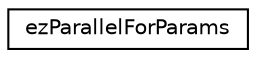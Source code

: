 digraph "Graphical Class Hierarchy"
{
 // LATEX_PDF_SIZE
  edge [fontname="Helvetica",fontsize="10",labelfontname="Helvetica",labelfontsize="10"];
  node [fontname="Helvetica",fontsize="10",shape=record];
  rankdir="LR";
  Node0 [label="ezParallelForParams",height=0.2,width=0.4,color="black", fillcolor="white", style="filled",URL="$de/d73/structez_parallel_for_params.htm",tooltip="Settings for ezTaskSystem::ParallelFor invocations."];
}
